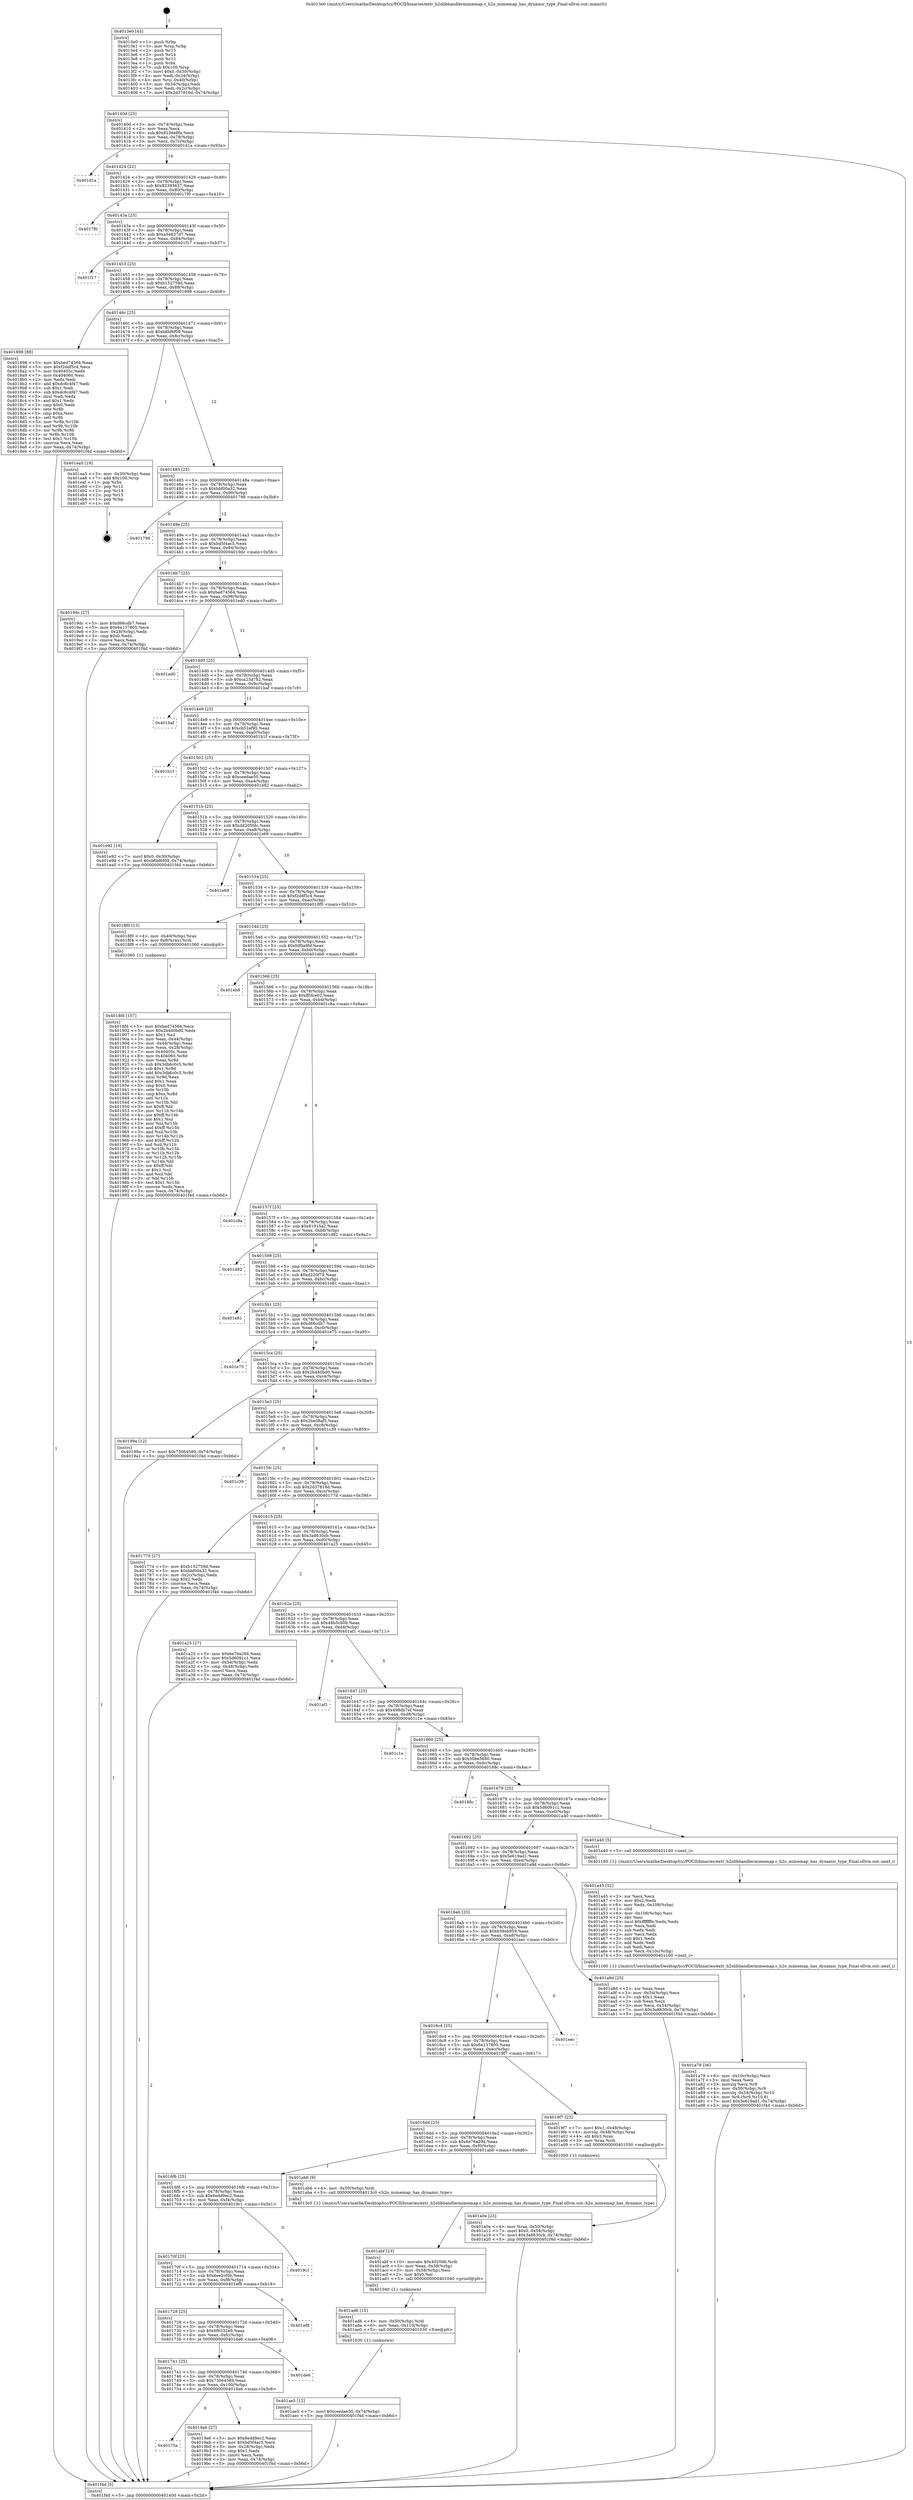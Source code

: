 digraph "0x4013e0" {
  label = "0x4013e0 (/mnt/c/Users/mathe/Desktop/tcc/POCII/binaries/extr_h2olibhandlermimemap.c_h2o_mimemap_has_dynamic_type_Final-ollvm.out::main(0))"
  labelloc = "t"
  node[shape=record]

  Entry [label="",width=0.3,height=0.3,shape=circle,fillcolor=black,style=filled]
  "0x40140d" [label="{
     0x40140d [23]\l
     | [instrs]\l
     &nbsp;&nbsp;0x40140d \<+3\>: mov -0x74(%rbp),%eax\l
     &nbsp;&nbsp;0x401410 \<+2\>: mov %eax,%ecx\l
     &nbsp;&nbsp;0x401412 \<+6\>: sub $0x8236e6fa,%ecx\l
     &nbsp;&nbsp;0x401418 \<+3\>: mov %eax,-0x78(%rbp)\l
     &nbsp;&nbsp;0x40141b \<+3\>: mov %ecx,-0x7c(%rbp)\l
     &nbsp;&nbsp;0x40141e \<+6\>: je 0000000000401d1a \<main+0x93a\>\l
  }"]
  "0x401d1a" [label="{
     0x401d1a\l
  }", style=dashed]
  "0x401424" [label="{
     0x401424 [22]\l
     | [instrs]\l
     &nbsp;&nbsp;0x401424 \<+5\>: jmp 0000000000401429 \<main+0x49\>\l
     &nbsp;&nbsp;0x401429 \<+3\>: mov -0x78(%rbp),%eax\l
     &nbsp;&nbsp;0x40142c \<+5\>: sub $0x82393637,%eax\l
     &nbsp;&nbsp;0x401431 \<+3\>: mov %eax,-0x80(%rbp)\l
     &nbsp;&nbsp;0x401434 \<+6\>: je 00000000004017f0 \<main+0x410\>\l
  }"]
  Exit [label="",width=0.3,height=0.3,shape=circle,fillcolor=black,style=filled,peripheries=2]
  "0x4017f0" [label="{
     0x4017f0\l
  }", style=dashed]
  "0x40143a" [label="{
     0x40143a [25]\l
     | [instrs]\l
     &nbsp;&nbsp;0x40143a \<+5\>: jmp 000000000040143f \<main+0x5f\>\l
     &nbsp;&nbsp;0x40143f \<+3\>: mov -0x78(%rbp),%eax\l
     &nbsp;&nbsp;0x401442 \<+5\>: sub $0xa54837d7,%eax\l
     &nbsp;&nbsp;0x401447 \<+6\>: mov %eax,-0x84(%rbp)\l
     &nbsp;&nbsp;0x40144d \<+6\>: je 0000000000401f17 \<main+0xb37\>\l
  }"]
  "0x401ae5" [label="{
     0x401ae5 [12]\l
     | [instrs]\l
     &nbsp;&nbsp;0x401ae5 \<+7\>: movl $0xceedae50,-0x74(%rbp)\l
     &nbsp;&nbsp;0x401aec \<+5\>: jmp 0000000000401f4d \<main+0xb6d\>\l
  }"]
  "0x401f17" [label="{
     0x401f17\l
  }", style=dashed]
  "0x401453" [label="{
     0x401453 [25]\l
     | [instrs]\l
     &nbsp;&nbsp;0x401453 \<+5\>: jmp 0000000000401458 \<main+0x78\>\l
     &nbsp;&nbsp;0x401458 \<+3\>: mov -0x78(%rbp),%eax\l
     &nbsp;&nbsp;0x40145b \<+5\>: sub $0xb152759d,%eax\l
     &nbsp;&nbsp;0x401460 \<+6\>: mov %eax,-0x88(%rbp)\l
     &nbsp;&nbsp;0x401466 \<+6\>: je 0000000000401898 \<main+0x4b8\>\l
  }"]
  "0x401ad6" [label="{
     0x401ad6 [15]\l
     | [instrs]\l
     &nbsp;&nbsp;0x401ad6 \<+4\>: mov -0x50(%rbp),%rdi\l
     &nbsp;&nbsp;0x401ada \<+6\>: mov %eax,-0x110(%rbp)\l
     &nbsp;&nbsp;0x401ae0 \<+5\>: call 0000000000401030 \<free@plt\>\l
     | [calls]\l
     &nbsp;&nbsp;0x401030 \{1\} (unknown)\l
  }"]
  "0x401898" [label="{
     0x401898 [88]\l
     | [instrs]\l
     &nbsp;&nbsp;0x401898 \<+5\>: mov $0xbed74564,%eax\l
     &nbsp;&nbsp;0x40189d \<+5\>: mov $0xf2ddf5c4,%ecx\l
     &nbsp;&nbsp;0x4018a2 \<+7\>: mov 0x40405c,%edx\l
     &nbsp;&nbsp;0x4018a9 \<+7\>: mov 0x404060,%esi\l
     &nbsp;&nbsp;0x4018b0 \<+2\>: mov %edx,%edi\l
     &nbsp;&nbsp;0x4018b2 \<+6\>: add $0xdc8c4f47,%edi\l
     &nbsp;&nbsp;0x4018b8 \<+3\>: sub $0x1,%edi\l
     &nbsp;&nbsp;0x4018bb \<+6\>: sub $0xdc8c4f47,%edi\l
     &nbsp;&nbsp;0x4018c1 \<+3\>: imul %edi,%edx\l
     &nbsp;&nbsp;0x4018c4 \<+3\>: and $0x1,%edx\l
     &nbsp;&nbsp;0x4018c7 \<+3\>: cmp $0x0,%edx\l
     &nbsp;&nbsp;0x4018ca \<+4\>: sete %r8b\l
     &nbsp;&nbsp;0x4018ce \<+3\>: cmp $0xa,%esi\l
     &nbsp;&nbsp;0x4018d1 \<+4\>: setl %r9b\l
     &nbsp;&nbsp;0x4018d5 \<+3\>: mov %r8b,%r10b\l
     &nbsp;&nbsp;0x4018d8 \<+3\>: and %r9b,%r10b\l
     &nbsp;&nbsp;0x4018db \<+3\>: xor %r9b,%r8b\l
     &nbsp;&nbsp;0x4018de \<+3\>: or %r8b,%r10b\l
     &nbsp;&nbsp;0x4018e1 \<+4\>: test $0x1,%r10b\l
     &nbsp;&nbsp;0x4018e5 \<+3\>: cmovne %ecx,%eax\l
     &nbsp;&nbsp;0x4018e8 \<+3\>: mov %eax,-0x74(%rbp)\l
     &nbsp;&nbsp;0x4018eb \<+5\>: jmp 0000000000401f4d \<main+0xb6d\>\l
  }"]
  "0x40146c" [label="{
     0x40146c [25]\l
     | [instrs]\l
     &nbsp;&nbsp;0x40146c \<+5\>: jmp 0000000000401471 \<main+0x91\>\l
     &nbsp;&nbsp;0x401471 \<+3\>: mov -0x78(%rbp),%eax\l
     &nbsp;&nbsp;0x401474 \<+5\>: sub $0xb6bf6f09,%eax\l
     &nbsp;&nbsp;0x401479 \<+6\>: mov %eax,-0x8c(%rbp)\l
     &nbsp;&nbsp;0x40147f \<+6\>: je 0000000000401ea5 \<main+0xac5\>\l
  }"]
  "0x401abf" [label="{
     0x401abf [23]\l
     | [instrs]\l
     &nbsp;&nbsp;0x401abf \<+10\>: movabs $0x4020d6,%rdi\l
     &nbsp;&nbsp;0x401ac9 \<+3\>: mov %eax,-0x58(%rbp)\l
     &nbsp;&nbsp;0x401acc \<+3\>: mov -0x58(%rbp),%esi\l
     &nbsp;&nbsp;0x401acf \<+2\>: mov $0x0,%al\l
     &nbsp;&nbsp;0x401ad1 \<+5\>: call 0000000000401040 \<printf@plt\>\l
     | [calls]\l
     &nbsp;&nbsp;0x401040 \{1\} (unknown)\l
  }"]
  "0x401ea5" [label="{
     0x401ea5 [19]\l
     | [instrs]\l
     &nbsp;&nbsp;0x401ea5 \<+3\>: mov -0x30(%rbp),%eax\l
     &nbsp;&nbsp;0x401ea8 \<+7\>: add $0x100,%rsp\l
     &nbsp;&nbsp;0x401eaf \<+1\>: pop %rbx\l
     &nbsp;&nbsp;0x401eb0 \<+2\>: pop %r12\l
     &nbsp;&nbsp;0x401eb2 \<+2\>: pop %r14\l
     &nbsp;&nbsp;0x401eb4 \<+2\>: pop %r15\l
     &nbsp;&nbsp;0x401eb6 \<+1\>: pop %rbp\l
     &nbsp;&nbsp;0x401eb7 \<+1\>: ret\l
  }"]
  "0x401485" [label="{
     0x401485 [25]\l
     | [instrs]\l
     &nbsp;&nbsp;0x401485 \<+5\>: jmp 000000000040148a \<main+0xaa\>\l
     &nbsp;&nbsp;0x40148a \<+3\>: mov -0x78(%rbp),%eax\l
     &nbsp;&nbsp;0x40148d \<+5\>: sub $0xbbf00a32,%eax\l
     &nbsp;&nbsp;0x401492 \<+6\>: mov %eax,-0x90(%rbp)\l
     &nbsp;&nbsp;0x401498 \<+6\>: je 0000000000401798 \<main+0x3b8\>\l
  }"]
  "0x401a79" [label="{
     0x401a79 [36]\l
     | [instrs]\l
     &nbsp;&nbsp;0x401a79 \<+6\>: mov -0x10c(%rbp),%ecx\l
     &nbsp;&nbsp;0x401a7f \<+3\>: imul %eax,%ecx\l
     &nbsp;&nbsp;0x401a82 \<+3\>: movslq %ecx,%r8\l
     &nbsp;&nbsp;0x401a85 \<+4\>: mov -0x50(%rbp),%r9\l
     &nbsp;&nbsp;0x401a89 \<+4\>: movslq -0x54(%rbp),%r10\l
     &nbsp;&nbsp;0x401a8d \<+4\>: mov %r8,(%r9,%r10,8)\l
     &nbsp;&nbsp;0x401a91 \<+7\>: movl $0x5e619ad1,-0x74(%rbp)\l
     &nbsp;&nbsp;0x401a98 \<+5\>: jmp 0000000000401f4d \<main+0xb6d\>\l
  }"]
  "0x401798" [label="{
     0x401798\l
  }", style=dashed]
  "0x40149e" [label="{
     0x40149e [25]\l
     | [instrs]\l
     &nbsp;&nbsp;0x40149e \<+5\>: jmp 00000000004014a3 \<main+0xc3\>\l
     &nbsp;&nbsp;0x4014a3 \<+3\>: mov -0x78(%rbp),%eax\l
     &nbsp;&nbsp;0x4014a6 \<+5\>: sub $0xbd5f4ac5,%eax\l
     &nbsp;&nbsp;0x4014ab \<+6\>: mov %eax,-0x94(%rbp)\l
     &nbsp;&nbsp;0x4014b1 \<+6\>: je 00000000004019dc \<main+0x5fc\>\l
  }"]
  "0x401a45" [label="{
     0x401a45 [52]\l
     | [instrs]\l
     &nbsp;&nbsp;0x401a45 \<+2\>: xor %ecx,%ecx\l
     &nbsp;&nbsp;0x401a47 \<+5\>: mov $0x2,%edx\l
     &nbsp;&nbsp;0x401a4c \<+6\>: mov %edx,-0x108(%rbp)\l
     &nbsp;&nbsp;0x401a52 \<+1\>: cltd\l
     &nbsp;&nbsp;0x401a53 \<+6\>: mov -0x108(%rbp),%esi\l
     &nbsp;&nbsp;0x401a59 \<+2\>: idiv %esi\l
     &nbsp;&nbsp;0x401a5b \<+6\>: imul $0xfffffffe,%edx,%edx\l
     &nbsp;&nbsp;0x401a61 \<+2\>: mov %ecx,%edi\l
     &nbsp;&nbsp;0x401a63 \<+2\>: sub %edx,%edi\l
     &nbsp;&nbsp;0x401a65 \<+2\>: mov %ecx,%edx\l
     &nbsp;&nbsp;0x401a67 \<+3\>: sub $0x1,%edx\l
     &nbsp;&nbsp;0x401a6a \<+2\>: add %edx,%edi\l
     &nbsp;&nbsp;0x401a6c \<+2\>: sub %edi,%ecx\l
     &nbsp;&nbsp;0x401a6e \<+6\>: mov %ecx,-0x10c(%rbp)\l
     &nbsp;&nbsp;0x401a74 \<+5\>: call 0000000000401160 \<next_i\>\l
     | [calls]\l
     &nbsp;&nbsp;0x401160 \{1\} (/mnt/c/Users/mathe/Desktop/tcc/POCII/binaries/extr_h2olibhandlermimemap.c_h2o_mimemap_has_dynamic_type_Final-ollvm.out::next_i)\l
  }"]
  "0x4019dc" [label="{
     0x4019dc [27]\l
     | [instrs]\l
     &nbsp;&nbsp;0x4019dc \<+5\>: mov $0xd66cdb7,%eax\l
     &nbsp;&nbsp;0x4019e1 \<+5\>: mov $0x6e137805,%ecx\l
     &nbsp;&nbsp;0x4019e6 \<+3\>: mov -0x28(%rbp),%edx\l
     &nbsp;&nbsp;0x4019e9 \<+3\>: cmp $0x0,%edx\l
     &nbsp;&nbsp;0x4019ec \<+3\>: cmove %ecx,%eax\l
     &nbsp;&nbsp;0x4019ef \<+3\>: mov %eax,-0x74(%rbp)\l
     &nbsp;&nbsp;0x4019f2 \<+5\>: jmp 0000000000401f4d \<main+0xb6d\>\l
  }"]
  "0x4014b7" [label="{
     0x4014b7 [25]\l
     | [instrs]\l
     &nbsp;&nbsp;0x4014b7 \<+5\>: jmp 00000000004014bc \<main+0xdc\>\l
     &nbsp;&nbsp;0x4014bc \<+3\>: mov -0x78(%rbp),%eax\l
     &nbsp;&nbsp;0x4014bf \<+5\>: sub $0xbed74564,%eax\l
     &nbsp;&nbsp;0x4014c4 \<+6\>: mov %eax,-0x98(%rbp)\l
     &nbsp;&nbsp;0x4014ca \<+6\>: je 0000000000401ed0 \<main+0xaf0\>\l
  }"]
  "0x401a0e" [label="{
     0x401a0e [23]\l
     | [instrs]\l
     &nbsp;&nbsp;0x401a0e \<+4\>: mov %rax,-0x50(%rbp)\l
     &nbsp;&nbsp;0x401a12 \<+7\>: movl $0x0,-0x54(%rbp)\l
     &nbsp;&nbsp;0x401a19 \<+7\>: movl $0x3a8630cb,-0x74(%rbp)\l
     &nbsp;&nbsp;0x401a20 \<+5\>: jmp 0000000000401f4d \<main+0xb6d\>\l
  }"]
  "0x401ed0" [label="{
     0x401ed0\l
  }", style=dashed]
  "0x4014d0" [label="{
     0x4014d0 [25]\l
     | [instrs]\l
     &nbsp;&nbsp;0x4014d0 \<+5\>: jmp 00000000004014d5 \<main+0xf5\>\l
     &nbsp;&nbsp;0x4014d5 \<+3\>: mov -0x78(%rbp),%eax\l
     &nbsp;&nbsp;0x4014d8 \<+5\>: sub $0xca23d782,%eax\l
     &nbsp;&nbsp;0x4014dd \<+6\>: mov %eax,-0x9c(%rbp)\l
     &nbsp;&nbsp;0x4014e3 \<+6\>: je 0000000000401baf \<main+0x7cf\>\l
  }"]
  "0x40175a" [label="{
     0x40175a\l
  }", style=dashed]
  "0x401baf" [label="{
     0x401baf\l
  }", style=dashed]
  "0x4014e9" [label="{
     0x4014e9 [25]\l
     | [instrs]\l
     &nbsp;&nbsp;0x4014e9 \<+5\>: jmp 00000000004014ee \<main+0x10e\>\l
     &nbsp;&nbsp;0x4014ee \<+3\>: mov -0x78(%rbp),%eax\l
     &nbsp;&nbsp;0x4014f1 \<+5\>: sub $0xcb52af95,%eax\l
     &nbsp;&nbsp;0x4014f6 \<+6\>: mov %eax,-0xa0(%rbp)\l
     &nbsp;&nbsp;0x4014fc \<+6\>: je 0000000000401b1f \<main+0x73f\>\l
  }"]
  "0x4019a6" [label="{
     0x4019a6 [27]\l
     | [instrs]\l
     &nbsp;&nbsp;0x4019a6 \<+5\>: mov $0x6edd9ec2,%eax\l
     &nbsp;&nbsp;0x4019ab \<+5\>: mov $0xbd5f4ac5,%ecx\l
     &nbsp;&nbsp;0x4019b0 \<+3\>: mov -0x28(%rbp),%edx\l
     &nbsp;&nbsp;0x4019b3 \<+3\>: cmp $0x1,%edx\l
     &nbsp;&nbsp;0x4019b6 \<+3\>: cmovl %ecx,%eax\l
     &nbsp;&nbsp;0x4019b9 \<+3\>: mov %eax,-0x74(%rbp)\l
     &nbsp;&nbsp;0x4019bc \<+5\>: jmp 0000000000401f4d \<main+0xb6d\>\l
  }"]
  "0x401b1f" [label="{
     0x401b1f\l
  }", style=dashed]
  "0x401502" [label="{
     0x401502 [25]\l
     | [instrs]\l
     &nbsp;&nbsp;0x401502 \<+5\>: jmp 0000000000401507 \<main+0x127\>\l
     &nbsp;&nbsp;0x401507 \<+3\>: mov -0x78(%rbp),%eax\l
     &nbsp;&nbsp;0x40150a \<+5\>: sub $0xceedae50,%eax\l
     &nbsp;&nbsp;0x40150f \<+6\>: mov %eax,-0xa4(%rbp)\l
     &nbsp;&nbsp;0x401515 \<+6\>: je 0000000000401e92 \<main+0xab2\>\l
  }"]
  "0x401741" [label="{
     0x401741 [25]\l
     | [instrs]\l
     &nbsp;&nbsp;0x401741 \<+5\>: jmp 0000000000401746 \<main+0x366\>\l
     &nbsp;&nbsp;0x401746 \<+3\>: mov -0x78(%rbp),%eax\l
     &nbsp;&nbsp;0x401749 \<+5\>: sub $0x73064589,%eax\l
     &nbsp;&nbsp;0x40174e \<+6\>: mov %eax,-0x100(%rbp)\l
     &nbsp;&nbsp;0x401754 \<+6\>: je 00000000004019a6 \<main+0x5c6\>\l
  }"]
  "0x401e92" [label="{
     0x401e92 [19]\l
     | [instrs]\l
     &nbsp;&nbsp;0x401e92 \<+7\>: movl $0x0,-0x30(%rbp)\l
     &nbsp;&nbsp;0x401e99 \<+7\>: movl $0xb6bf6f09,-0x74(%rbp)\l
     &nbsp;&nbsp;0x401ea0 \<+5\>: jmp 0000000000401f4d \<main+0xb6d\>\l
  }"]
  "0x40151b" [label="{
     0x40151b [25]\l
     | [instrs]\l
     &nbsp;&nbsp;0x40151b \<+5\>: jmp 0000000000401520 \<main+0x140\>\l
     &nbsp;&nbsp;0x401520 \<+3\>: mov -0x78(%rbp),%eax\l
     &nbsp;&nbsp;0x401523 \<+5\>: sub $0xdd205fdc,%eax\l
     &nbsp;&nbsp;0x401528 \<+6\>: mov %eax,-0xa8(%rbp)\l
     &nbsp;&nbsp;0x40152e \<+6\>: je 0000000000401e69 \<main+0xa89\>\l
  }"]
  "0x401de6" [label="{
     0x401de6\l
  }", style=dashed]
  "0x401e69" [label="{
     0x401e69\l
  }", style=dashed]
  "0x401534" [label="{
     0x401534 [25]\l
     | [instrs]\l
     &nbsp;&nbsp;0x401534 \<+5\>: jmp 0000000000401539 \<main+0x159\>\l
     &nbsp;&nbsp;0x401539 \<+3\>: mov -0x78(%rbp),%eax\l
     &nbsp;&nbsp;0x40153c \<+5\>: sub $0xf2ddf5c4,%eax\l
     &nbsp;&nbsp;0x401541 \<+6\>: mov %eax,-0xac(%rbp)\l
     &nbsp;&nbsp;0x401547 \<+6\>: je 00000000004018f0 \<main+0x510\>\l
  }"]
  "0x401728" [label="{
     0x401728 [25]\l
     | [instrs]\l
     &nbsp;&nbsp;0x401728 \<+5\>: jmp 000000000040172d \<main+0x34d\>\l
     &nbsp;&nbsp;0x40172d \<+3\>: mov -0x78(%rbp),%eax\l
     &nbsp;&nbsp;0x401730 \<+5\>: sub $0x6f6532e9,%eax\l
     &nbsp;&nbsp;0x401735 \<+6\>: mov %eax,-0xfc(%rbp)\l
     &nbsp;&nbsp;0x40173b \<+6\>: je 0000000000401de6 \<main+0xa06\>\l
  }"]
  "0x4018f0" [label="{
     0x4018f0 [13]\l
     | [instrs]\l
     &nbsp;&nbsp;0x4018f0 \<+4\>: mov -0x40(%rbp),%rax\l
     &nbsp;&nbsp;0x4018f4 \<+4\>: mov 0x8(%rax),%rdi\l
     &nbsp;&nbsp;0x4018f8 \<+5\>: call 0000000000401060 \<atoi@plt\>\l
     | [calls]\l
     &nbsp;&nbsp;0x401060 \{1\} (unknown)\l
  }"]
  "0x40154d" [label="{
     0x40154d [25]\l
     | [instrs]\l
     &nbsp;&nbsp;0x40154d \<+5\>: jmp 0000000000401552 \<main+0x172\>\l
     &nbsp;&nbsp;0x401552 \<+3\>: mov -0x78(%rbp),%eax\l
     &nbsp;&nbsp;0x401555 \<+5\>: sub $0xfdf0a9bf,%eax\l
     &nbsp;&nbsp;0x40155a \<+6\>: mov %eax,-0xb0(%rbp)\l
     &nbsp;&nbsp;0x401560 \<+6\>: je 0000000000401eb8 \<main+0xad8\>\l
  }"]
  "0x401ef8" [label="{
     0x401ef8\l
  }", style=dashed]
  "0x401eb8" [label="{
     0x401eb8\l
  }", style=dashed]
  "0x401566" [label="{
     0x401566 [25]\l
     | [instrs]\l
     &nbsp;&nbsp;0x401566 \<+5\>: jmp 000000000040156b \<main+0x18b\>\l
     &nbsp;&nbsp;0x40156b \<+3\>: mov -0x78(%rbp),%eax\l
     &nbsp;&nbsp;0x40156e \<+5\>: sub $0xff5fce02,%eax\l
     &nbsp;&nbsp;0x401573 \<+6\>: mov %eax,-0xb4(%rbp)\l
     &nbsp;&nbsp;0x401579 \<+6\>: je 0000000000401c8a \<main+0x8aa\>\l
  }"]
  "0x40170f" [label="{
     0x40170f [25]\l
     | [instrs]\l
     &nbsp;&nbsp;0x40170f \<+5\>: jmp 0000000000401714 \<main+0x334\>\l
     &nbsp;&nbsp;0x401714 \<+3\>: mov -0x78(%rbp),%eax\l
     &nbsp;&nbsp;0x401717 \<+5\>: sub $0x6ee2cf0b,%eax\l
     &nbsp;&nbsp;0x40171c \<+6\>: mov %eax,-0xf8(%rbp)\l
     &nbsp;&nbsp;0x401722 \<+6\>: je 0000000000401ef8 \<main+0xb18\>\l
  }"]
  "0x401c8a" [label="{
     0x401c8a\l
  }", style=dashed]
  "0x40157f" [label="{
     0x40157f [25]\l
     | [instrs]\l
     &nbsp;&nbsp;0x40157f \<+5\>: jmp 0000000000401584 \<main+0x1a4\>\l
     &nbsp;&nbsp;0x401584 \<+3\>: mov -0x78(%rbp),%eax\l
     &nbsp;&nbsp;0x401587 \<+5\>: sub $0x81915a2,%eax\l
     &nbsp;&nbsp;0x40158c \<+6\>: mov %eax,-0xb8(%rbp)\l
     &nbsp;&nbsp;0x401592 \<+6\>: je 0000000000401d82 \<main+0x9a2\>\l
  }"]
  "0x4019c1" [label="{
     0x4019c1\l
  }", style=dashed]
  "0x401d82" [label="{
     0x401d82\l
  }", style=dashed]
  "0x401598" [label="{
     0x401598 [25]\l
     | [instrs]\l
     &nbsp;&nbsp;0x401598 \<+5\>: jmp 000000000040159d \<main+0x1bd\>\l
     &nbsp;&nbsp;0x40159d \<+3\>: mov -0x78(%rbp),%eax\l
     &nbsp;&nbsp;0x4015a0 \<+5\>: sub $0xd220f79,%eax\l
     &nbsp;&nbsp;0x4015a5 \<+6\>: mov %eax,-0xbc(%rbp)\l
     &nbsp;&nbsp;0x4015ab \<+6\>: je 0000000000401e81 \<main+0xaa1\>\l
  }"]
  "0x4016f6" [label="{
     0x4016f6 [25]\l
     | [instrs]\l
     &nbsp;&nbsp;0x4016f6 \<+5\>: jmp 00000000004016fb \<main+0x31b\>\l
     &nbsp;&nbsp;0x4016fb \<+3\>: mov -0x78(%rbp),%eax\l
     &nbsp;&nbsp;0x4016fe \<+5\>: sub $0x6edd9ec2,%eax\l
     &nbsp;&nbsp;0x401703 \<+6\>: mov %eax,-0xf4(%rbp)\l
     &nbsp;&nbsp;0x401709 \<+6\>: je 00000000004019c1 \<main+0x5e1\>\l
  }"]
  "0x401e81" [label="{
     0x401e81\l
  }", style=dashed]
  "0x4015b1" [label="{
     0x4015b1 [25]\l
     | [instrs]\l
     &nbsp;&nbsp;0x4015b1 \<+5\>: jmp 00000000004015b6 \<main+0x1d6\>\l
     &nbsp;&nbsp;0x4015b6 \<+3\>: mov -0x78(%rbp),%eax\l
     &nbsp;&nbsp;0x4015b9 \<+5\>: sub $0xd66cdb7,%eax\l
     &nbsp;&nbsp;0x4015be \<+6\>: mov %eax,-0xc0(%rbp)\l
     &nbsp;&nbsp;0x4015c4 \<+6\>: je 0000000000401e75 \<main+0xa95\>\l
  }"]
  "0x401ab6" [label="{
     0x401ab6 [9]\l
     | [instrs]\l
     &nbsp;&nbsp;0x401ab6 \<+4\>: mov -0x50(%rbp),%rdi\l
     &nbsp;&nbsp;0x401aba \<+5\>: call 00000000004013c0 \<h2o_mimemap_has_dynamic_type\>\l
     | [calls]\l
     &nbsp;&nbsp;0x4013c0 \{1\} (/mnt/c/Users/mathe/Desktop/tcc/POCII/binaries/extr_h2olibhandlermimemap.c_h2o_mimemap_has_dynamic_type_Final-ollvm.out::h2o_mimemap_has_dynamic_type)\l
  }"]
  "0x401e75" [label="{
     0x401e75\l
  }", style=dashed]
  "0x4015ca" [label="{
     0x4015ca [25]\l
     | [instrs]\l
     &nbsp;&nbsp;0x4015ca \<+5\>: jmp 00000000004015cf \<main+0x1ef\>\l
     &nbsp;&nbsp;0x4015cf \<+3\>: mov -0x78(%rbp),%eax\l
     &nbsp;&nbsp;0x4015d2 \<+5\>: sub $0x2b440bd0,%eax\l
     &nbsp;&nbsp;0x4015d7 \<+6\>: mov %eax,-0xc4(%rbp)\l
     &nbsp;&nbsp;0x4015dd \<+6\>: je 000000000040199a \<main+0x5ba\>\l
  }"]
  "0x4016dd" [label="{
     0x4016dd [25]\l
     | [instrs]\l
     &nbsp;&nbsp;0x4016dd \<+5\>: jmp 00000000004016e2 \<main+0x302\>\l
     &nbsp;&nbsp;0x4016e2 \<+3\>: mov -0x78(%rbp),%eax\l
     &nbsp;&nbsp;0x4016e5 \<+5\>: sub $0x6e76a294,%eax\l
     &nbsp;&nbsp;0x4016ea \<+6\>: mov %eax,-0xf0(%rbp)\l
     &nbsp;&nbsp;0x4016f0 \<+6\>: je 0000000000401ab6 \<main+0x6d6\>\l
  }"]
  "0x40199a" [label="{
     0x40199a [12]\l
     | [instrs]\l
     &nbsp;&nbsp;0x40199a \<+7\>: movl $0x73064589,-0x74(%rbp)\l
     &nbsp;&nbsp;0x4019a1 \<+5\>: jmp 0000000000401f4d \<main+0xb6d\>\l
  }"]
  "0x4015e3" [label="{
     0x4015e3 [25]\l
     | [instrs]\l
     &nbsp;&nbsp;0x4015e3 \<+5\>: jmp 00000000004015e8 \<main+0x208\>\l
     &nbsp;&nbsp;0x4015e8 \<+3\>: mov -0x78(%rbp),%eax\l
     &nbsp;&nbsp;0x4015eb \<+5\>: sub $0x2be08af5,%eax\l
     &nbsp;&nbsp;0x4015f0 \<+6\>: mov %eax,-0xc8(%rbp)\l
     &nbsp;&nbsp;0x4015f6 \<+6\>: je 0000000000401c39 \<main+0x859\>\l
  }"]
  "0x4019f7" [label="{
     0x4019f7 [23]\l
     | [instrs]\l
     &nbsp;&nbsp;0x4019f7 \<+7\>: movl $0x1,-0x48(%rbp)\l
     &nbsp;&nbsp;0x4019fe \<+4\>: movslq -0x48(%rbp),%rax\l
     &nbsp;&nbsp;0x401a02 \<+4\>: shl $0x3,%rax\l
     &nbsp;&nbsp;0x401a06 \<+3\>: mov %rax,%rdi\l
     &nbsp;&nbsp;0x401a09 \<+5\>: call 0000000000401050 \<malloc@plt\>\l
     | [calls]\l
     &nbsp;&nbsp;0x401050 \{1\} (unknown)\l
  }"]
  "0x401c39" [label="{
     0x401c39\l
  }", style=dashed]
  "0x4015fc" [label="{
     0x4015fc [25]\l
     | [instrs]\l
     &nbsp;&nbsp;0x4015fc \<+5\>: jmp 0000000000401601 \<main+0x221\>\l
     &nbsp;&nbsp;0x401601 \<+3\>: mov -0x78(%rbp),%eax\l
     &nbsp;&nbsp;0x401604 \<+5\>: sub $0x2d37816d,%eax\l
     &nbsp;&nbsp;0x401609 \<+6\>: mov %eax,-0xcc(%rbp)\l
     &nbsp;&nbsp;0x40160f \<+6\>: je 000000000040177d \<main+0x39d\>\l
  }"]
  "0x4016c4" [label="{
     0x4016c4 [25]\l
     | [instrs]\l
     &nbsp;&nbsp;0x4016c4 \<+5\>: jmp 00000000004016c9 \<main+0x2e9\>\l
     &nbsp;&nbsp;0x4016c9 \<+3\>: mov -0x78(%rbp),%eax\l
     &nbsp;&nbsp;0x4016cc \<+5\>: sub $0x6e137805,%eax\l
     &nbsp;&nbsp;0x4016d1 \<+6\>: mov %eax,-0xec(%rbp)\l
     &nbsp;&nbsp;0x4016d7 \<+6\>: je 00000000004019f7 \<main+0x617\>\l
  }"]
  "0x40177d" [label="{
     0x40177d [27]\l
     | [instrs]\l
     &nbsp;&nbsp;0x40177d \<+5\>: mov $0xb152759d,%eax\l
     &nbsp;&nbsp;0x401782 \<+5\>: mov $0xbbf00a32,%ecx\l
     &nbsp;&nbsp;0x401787 \<+3\>: mov -0x2c(%rbp),%edx\l
     &nbsp;&nbsp;0x40178a \<+3\>: cmp $0x2,%edx\l
     &nbsp;&nbsp;0x40178d \<+3\>: cmovne %ecx,%eax\l
     &nbsp;&nbsp;0x401790 \<+3\>: mov %eax,-0x74(%rbp)\l
     &nbsp;&nbsp;0x401793 \<+5\>: jmp 0000000000401f4d \<main+0xb6d\>\l
  }"]
  "0x401615" [label="{
     0x401615 [25]\l
     | [instrs]\l
     &nbsp;&nbsp;0x401615 \<+5\>: jmp 000000000040161a \<main+0x23a\>\l
     &nbsp;&nbsp;0x40161a \<+3\>: mov -0x78(%rbp),%eax\l
     &nbsp;&nbsp;0x40161d \<+5\>: sub $0x3a8630cb,%eax\l
     &nbsp;&nbsp;0x401622 \<+6\>: mov %eax,-0xd0(%rbp)\l
     &nbsp;&nbsp;0x401628 \<+6\>: je 0000000000401a25 \<main+0x645\>\l
  }"]
  "0x401f4d" [label="{
     0x401f4d [5]\l
     | [instrs]\l
     &nbsp;&nbsp;0x401f4d \<+5\>: jmp 000000000040140d \<main+0x2d\>\l
  }"]
  "0x4013e0" [label="{
     0x4013e0 [45]\l
     | [instrs]\l
     &nbsp;&nbsp;0x4013e0 \<+1\>: push %rbp\l
     &nbsp;&nbsp;0x4013e1 \<+3\>: mov %rsp,%rbp\l
     &nbsp;&nbsp;0x4013e4 \<+2\>: push %r15\l
     &nbsp;&nbsp;0x4013e6 \<+2\>: push %r14\l
     &nbsp;&nbsp;0x4013e8 \<+2\>: push %r12\l
     &nbsp;&nbsp;0x4013ea \<+1\>: push %rbx\l
     &nbsp;&nbsp;0x4013eb \<+7\>: sub $0x100,%rsp\l
     &nbsp;&nbsp;0x4013f2 \<+7\>: movl $0x0,-0x30(%rbp)\l
     &nbsp;&nbsp;0x4013f9 \<+3\>: mov %edi,-0x34(%rbp)\l
     &nbsp;&nbsp;0x4013fc \<+4\>: mov %rsi,-0x40(%rbp)\l
     &nbsp;&nbsp;0x401400 \<+3\>: mov -0x34(%rbp),%edi\l
     &nbsp;&nbsp;0x401403 \<+3\>: mov %edi,-0x2c(%rbp)\l
     &nbsp;&nbsp;0x401406 \<+7\>: movl $0x2d37816d,-0x74(%rbp)\l
  }"]
  "0x4018fd" [label="{
     0x4018fd [157]\l
     | [instrs]\l
     &nbsp;&nbsp;0x4018fd \<+5\>: mov $0xbed74564,%ecx\l
     &nbsp;&nbsp;0x401902 \<+5\>: mov $0x2b440bd0,%edx\l
     &nbsp;&nbsp;0x401907 \<+3\>: mov $0x1,%sil\l
     &nbsp;&nbsp;0x40190a \<+3\>: mov %eax,-0x44(%rbp)\l
     &nbsp;&nbsp;0x40190d \<+3\>: mov -0x44(%rbp),%eax\l
     &nbsp;&nbsp;0x401910 \<+3\>: mov %eax,-0x28(%rbp)\l
     &nbsp;&nbsp;0x401913 \<+7\>: mov 0x40405c,%eax\l
     &nbsp;&nbsp;0x40191a \<+8\>: mov 0x404060,%r8d\l
     &nbsp;&nbsp;0x401922 \<+3\>: mov %eax,%r9d\l
     &nbsp;&nbsp;0x401925 \<+7\>: sub $0x3db6c0c5,%r9d\l
     &nbsp;&nbsp;0x40192c \<+4\>: sub $0x1,%r9d\l
     &nbsp;&nbsp;0x401930 \<+7\>: add $0x3db6c0c5,%r9d\l
     &nbsp;&nbsp;0x401937 \<+4\>: imul %r9d,%eax\l
     &nbsp;&nbsp;0x40193b \<+3\>: and $0x1,%eax\l
     &nbsp;&nbsp;0x40193e \<+3\>: cmp $0x0,%eax\l
     &nbsp;&nbsp;0x401941 \<+4\>: sete %r10b\l
     &nbsp;&nbsp;0x401945 \<+4\>: cmp $0xa,%r8d\l
     &nbsp;&nbsp;0x401949 \<+4\>: setl %r11b\l
     &nbsp;&nbsp;0x40194d \<+3\>: mov %r10b,%bl\l
     &nbsp;&nbsp;0x401950 \<+3\>: xor $0xff,%bl\l
     &nbsp;&nbsp;0x401953 \<+3\>: mov %r11b,%r14b\l
     &nbsp;&nbsp;0x401956 \<+4\>: xor $0xff,%r14b\l
     &nbsp;&nbsp;0x40195a \<+4\>: xor $0x1,%sil\l
     &nbsp;&nbsp;0x40195e \<+3\>: mov %bl,%r15b\l
     &nbsp;&nbsp;0x401961 \<+4\>: and $0xff,%r15b\l
     &nbsp;&nbsp;0x401965 \<+3\>: and %sil,%r10b\l
     &nbsp;&nbsp;0x401968 \<+3\>: mov %r14b,%r12b\l
     &nbsp;&nbsp;0x40196b \<+4\>: and $0xff,%r12b\l
     &nbsp;&nbsp;0x40196f \<+3\>: and %sil,%r11b\l
     &nbsp;&nbsp;0x401972 \<+3\>: or %r10b,%r15b\l
     &nbsp;&nbsp;0x401975 \<+3\>: or %r11b,%r12b\l
     &nbsp;&nbsp;0x401978 \<+3\>: xor %r12b,%r15b\l
     &nbsp;&nbsp;0x40197b \<+3\>: or %r14b,%bl\l
     &nbsp;&nbsp;0x40197e \<+3\>: xor $0xff,%bl\l
     &nbsp;&nbsp;0x401981 \<+4\>: or $0x1,%sil\l
     &nbsp;&nbsp;0x401985 \<+3\>: and %sil,%bl\l
     &nbsp;&nbsp;0x401988 \<+3\>: or %bl,%r15b\l
     &nbsp;&nbsp;0x40198b \<+4\>: test $0x1,%r15b\l
     &nbsp;&nbsp;0x40198f \<+3\>: cmovne %edx,%ecx\l
     &nbsp;&nbsp;0x401992 \<+3\>: mov %ecx,-0x74(%rbp)\l
     &nbsp;&nbsp;0x401995 \<+5\>: jmp 0000000000401f4d \<main+0xb6d\>\l
  }"]
  "0x401eec" [label="{
     0x401eec\l
  }", style=dashed]
  "0x401a25" [label="{
     0x401a25 [27]\l
     | [instrs]\l
     &nbsp;&nbsp;0x401a25 \<+5\>: mov $0x6e76a294,%eax\l
     &nbsp;&nbsp;0x401a2a \<+5\>: mov $0x5d6091c1,%ecx\l
     &nbsp;&nbsp;0x401a2f \<+3\>: mov -0x54(%rbp),%edx\l
     &nbsp;&nbsp;0x401a32 \<+3\>: cmp -0x48(%rbp),%edx\l
     &nbsp;&nbsp;0x401a35 \<+3\>: cmovl %ecx,%eax\l
     &nbsp;&nbsp;0x401a38 \<+3\>: mov %eax,-0x74(%rbp)\l
     &nbsp;&nbsp;0x401a3b \<+5\>: jmp 0000000000401f4d \<main+0xb6d\>\l
  }"]
  "0x40162e" [label="{
     0x40162e [25]\l
     | [instrs]\l
     &nbsp;&nbsp;0x40162e \<+5\>: jmp 0000000000401633 \<main+0x253\>\l
     &nbsp;&nbsp;0x401633 \<+3\>: mov -0x78(%rbp),%eax\l
     &nbsp;&nbsp;0x401636 \<+5\>: sub $0x48b5c80b,%eax\l
     &nbsp;&nbsp;0x40163b \<+6\>: mov %eax,-0xd4(%rbp)\l
     &nbsp;&nbsp;0x401641 \<+6\>: je 0000000000401af1 \<main+0x711\>\l
  }"]
  "0x4016ab" [label="{
     0x4016ab [25]\l
     | [instrs]\l
     &nbsp;&nbsp;0x4016ab \<+5\>: jmp 00000000004016b0 \<main+0x2d0\>\l
     &nbsp;&nbsp;0x4016b0 \<+3\>: mov -0x78(%rbp),%eax\l
     &nbsp;&nbsp;0x4016b3 \<+5\>: sub $0x639eb959,%eax\l
     &nbsp;&nbsp;0x4016b8 \<+6\>: mov %eax,-0xe8(%rbp)\l
     &nbsp;&nbsp;0x4016be \<+6\>: je 0000000000401eec \<main+0xb0c\>\l
  }"]
  "0x401af1" [label="{
     0x401af1\l
  }", style=dashed]
  "0x401647" [label="{
     0x401647 [25]\l
     | [instrs]\l
     &nbsp;&nbsp;0x401647 \<+5\>: jmp 000000000040164c \<main+0x26c\>\l
     &nbsp;&nbsp;0x40164c \<+3\>: mov -0x78(%rbp),%eax\l
     &nbsp;&nbsp;0x40164f \<+5\>: sub $0x498db7ef,%eax\l
     &nbsp;&nbsp;0x401654 \<+6\>: mov %eax,-0xd8(%rbp)\l
     &nbsp;&nbsp;0x40165a \<+6\>: je 0000000000401c1e \<main+0x83e\>\l
  }"]
  "0x401a9d" [label="{
     0x401a9d [25]\l
     | [instrs]\l
     &nbsp;&nbsp;0x401a9d \<+2\>: xor %eax,%eax\l
     &nbsp;&nbsp;0x401a9f \<+3\>: mov -0x54(%rbp),%ecx\l
     &nbsp;&nbsp;0x401aa2 \<+3\>: sub $0x1,%eax\l
     &nbsp;&nbsp;0x401aa5 \<+2\>: sub %eax,%ecx\l
     &nbsp;&nbsp;0x401aa7 \<+3\>: mov %ecx,-0x54(%rbp)\l
     &nbsp;&nbsp;0x401aaa \<+7\>: movl $0x3a8630cb,-0x74(%rbp)\l
     &nbsp;&nbsp;0x401ab1 \<+5\>: jmp 0000000000401f4d \<main+0xb6d\>\l
  }"]
  "0x401c1e" [label="{
     0x401c1e\l
  }", style=dashed]
  "0x401660" [label="{
     0x401660 [25]\l
     | [instrs]\l
     &nbsp;&nbsp;0x401660 \<+5\>: jmp 0000000000401665 \<main+0x285\>\l
     &nbsp;&nbsp;0x401665 \<+3\>: mov -0x78(%rbp),%eax\l
     &nbsp;&nbsp;0x401668 \<+5\>: sub $0x50be5680,%eax\l
     &nbsp;&nbsp;0x40166d \<+6\>: mov %eax,-0xdc(%rbp)\l
     &nbsp;&nbsp;0x401673 \<+6\>: je 000000000040188c \<main+0x4ac\>\l
  }"]
  "0x401692" [label="{
     0x401692 [25]\l
     | [instrs]\l
     &nbsp;&nbsp;0x401692 \<+5\>: jmp 0000000000401697 \<main+0x2b7\>\l
     &nbsp;&nbsp;0x401697 \<+3\>: mov -0x78(%rbp),%eax\l
     &nbsp;&nbsp;0x40169a \<+5\>: sub $0x5e619ad1,%eax\l
     &nbsp;&nbsp;0x40169f \<+6\>: mov %eax,-0xe4(%rbp)\l
     &nbsp;&nbsp;0x4016a5 \<+6\>: je 0000000000401a9d \<main+0x6bd\>\l
  }"]
  "0x40188c" [label="{
     0x40188c\l
  }", style=dashed]
  "0x401679" [label="{
     0x401679 [25]\l
     | [instrs]\l
     &nbsp;&nbsp;0x401679 \<+5\>: jmp 000000000040167e \<main+0x29e\>\l
     &nbsp;&nbsp;0x40167e \<+3\>: mov -0x78(%rbp),%eax\l
     &nbsp;&nbsp;0x401681 \<+5\>: sub $0x5d6091c1,%eax\l
     &nbsp;&nbsp;0x401686 \<+6\>: mov %eax,-0xe0(%rbp)\l
     &nbsp;&nbsp;0x40168c \<+6\>: je 0000000000401a40 \<main+0x660\>\l
  }"]
  "0x401a40" [label="{
     0x401a40 [5]\l
     | [instrs]\l
     &nbsp;&nbsp;0x401a40 \<+5\>: call 0000000000401160 \<next_i\>\l
     | [calls]\l
     &nbsp;&nbsp;0x401160 \{1\} (/mnt/c/Users/mathe/Desktop/tcc/POCII/binaries/extr_h2olibhandlermimemap.c_h2o_mimemap_has_dynamic_type_Final-ollvm.out::next_i)\l
  }"]
  Entry -> "0x4013e0" [label=" 1"]
  "0x40140d" -> "0x401d1a" [label=" 0"]
  "0x40140d" -> "0x401424" [label=" 14"]
  "0x401ea5" -> Exit [label=" 1"]
  "0x401424" -> "0x4017f0" [label=" 0"]
  "0x401424" -> "0x40143a" [label=" 14"]
  "0x401e92" -> "0x401f4d" [label=" 1"]
  "0x40143a" -> "0x401f17" [label=" 0"]
  "0x40143a" -> "0x401453" [label=" 14"]
  "0x401ae5" -> "0x401f4d" [label=" 1"]
  "0x401453" -> "0x401898" [label=" 1"]
  "0x401453" -> "0x40146c" [label=" 13"]
  "0x401ad6" -> "0x401ae5" [label=" 1"]
  "0x40146c" -> "0x401ea5" [label=" 1"]
  "0x40146c" -> "0x401485" [label=" 12"]
  "0x401abf" -> "0x401ad6" [label=" 1"]
  "0x401485" -> "0x401798" [label=" 0"]
  "0x401485" -> "0x40149e" [label=" 12"]
  "0x401ab6" -> "0x401abf" [label=" 1"]
  "0x40149e" -> "0x4019dc" [label=" 1"]
  "0x40149e" -> "0x4014b7" [label=" 11"]
  "0x401a9d" -> "0x401f4d" [label=" 1"]
  "0x4014b7" -> "0x401ed0" [label=" 0"]
  "0x4014b7" -> "0x4014d0" [label=" 11"]
  "0x401a79" -> "0x401f4d" [label=" 1"]
  "0x4014d0" -> "0x401baf" [label=" 0"]
  "0x4014d0" -> "0x4014e9" [label=" 11"]
  "0x401a45" -> "0x401a79" [label=" 1"]
  "0x4014e9" -> "0x401b1f" [label=" 0"]
  "0x4014e9" -> "0x401502" [label=" 11"]
  "0x401a40" -> "0x401a45" [label=" 1"]
  "0x401502" -> "0x401e92" [label=" 1"]
  "0x401502" -> "0x40151b" [label=" 10"]
  "0x401a0e" -> "0x401f4d" [label=" 1"]
  "0x40151b" -> "0x401e69" [label=" 0"]
  "0x40151b" -> "0x401534" [label=" 10"]
  "0x4019f7" -> "0x401a0e" [label=" 1"]
  "0x401534" -> "0x4018f0" [label=" 1"]
  "0x401534" -> "0x40154d" [label=" 9"]
  "0x4019a6" -> "0x401f4d" [label=" 1"]
  "0x40154d" -> "0x401eb8" [label=" 0"]
  "0x40154d" -> "0x401566" [label=" 9"]
  "0x401741" -> "0x40175a" [label=" 0"]
  "0x401566" -> "0x401c8a" [label=" 0"]
  "0x401566" -> "0x40157f" [label=" 9"]
  "0x401a25" -> "0x401f4d" [label=" 2"]
  "0x40157f" -> "0x401d82" [label=" 0"]
  "0x40157f" -> "0x401598" [label=" 9"]
  "0x401728" -> "0x401741" [label=" 1"]
  "0x401598" -> "0x401e81" [label=" 0"]
  "0x401598" -> "0x4015b1" [label=" 9"]
  "0x4019dc" -> "0x401f4d" [label=" 1"]
  "0x4015b1" -> "0x401e75" [label=" 0"]
  "0x4015b1" -> "0x4015ca" [label=" 9"]
  "0x40170f" -> "0x401728" [label=" 1"]
  "0x4015ca" -> "0x40199a" [label=" 1"]
  "0x4015ca" -> "0x4015e3" [label=" 8"]
  "0x401741" -> "0x4019a6" [label=" 1"]
  "0x4015e3" -> "0x401c39" [label=" 0"]
  "0x4015e3" -> "0x4015fc" [label=" 8"]
  "0x4016f6" -> "0x40170f" [label=" 1"]
  "0x4015fc" -> "0x40177d" [label=" 1"]
  "0x4015fc" -> "0x401615" [label=" 7"]
  "0x40177d" -> "0x401f4d" [label=" 1"]
  "0x4013e0" -> "0x40140d" [label=" 1"]
  "0x401f4d" -> "0x40140d" [label=" 13"]
  "0x401898" -> "0x401f4d" [label=" 1"]
  "0x4018f0" -> "0x4018fd" [label=" 1"]
  "0x4018fd" -> "0x401f4d" [label=" 1"]
  "0x40199a" -> "0x401f4d" [label=" 1"]
  "0x401728" -> "0x401de6" [label=" 0"]
  "0x401615" -> "0x401a25" [label=" 2"]
  "0x401615" -> "0x40162e" [label=" 5"]
  "0x4016dd" -> "0x4016f6" [label=" 1"]
  "0x40162e" -> "0x401af1" [label=" 0"]
  "0x40162e" -> "0x401647" [label=" 5"]
  "0x40170f" -> "0x401ef8" [label=" 0"]
  "0x401647" -> "0x401c1e" [label=" 0"]
  "0x401647" -> "0x401660" [label=" 5"]
  "0x4016c4" -> "0x4016dd" [label=" 2"]
  "0x401660" -> "0x40188c" [label=" 0"]
  "0x401660" -> "0x401679" [label=" 5"]
  "0x4016f6" -> "0x4019c1" [label=" 0"]
  "0x401679" -> "0x401a40" [label=" 1"]
  "0x401679" -> "0x401692" [label=" 4"]
  "0x4016c4" -> "0x4019f7" [label=" 1"]
  "0x401692" -> "0x401a9d" [label=" 1"]
  "0x401692" -> "0x4016ab" [label=" 3"]
  "0x4016dd" -> "0x401ab6" [label=" 1"]
  "0x4016ab" -> "0x401eec" [label=" 0"]
  "0x4016ab" -> "0x4016c4" [label=" 3"]
}
